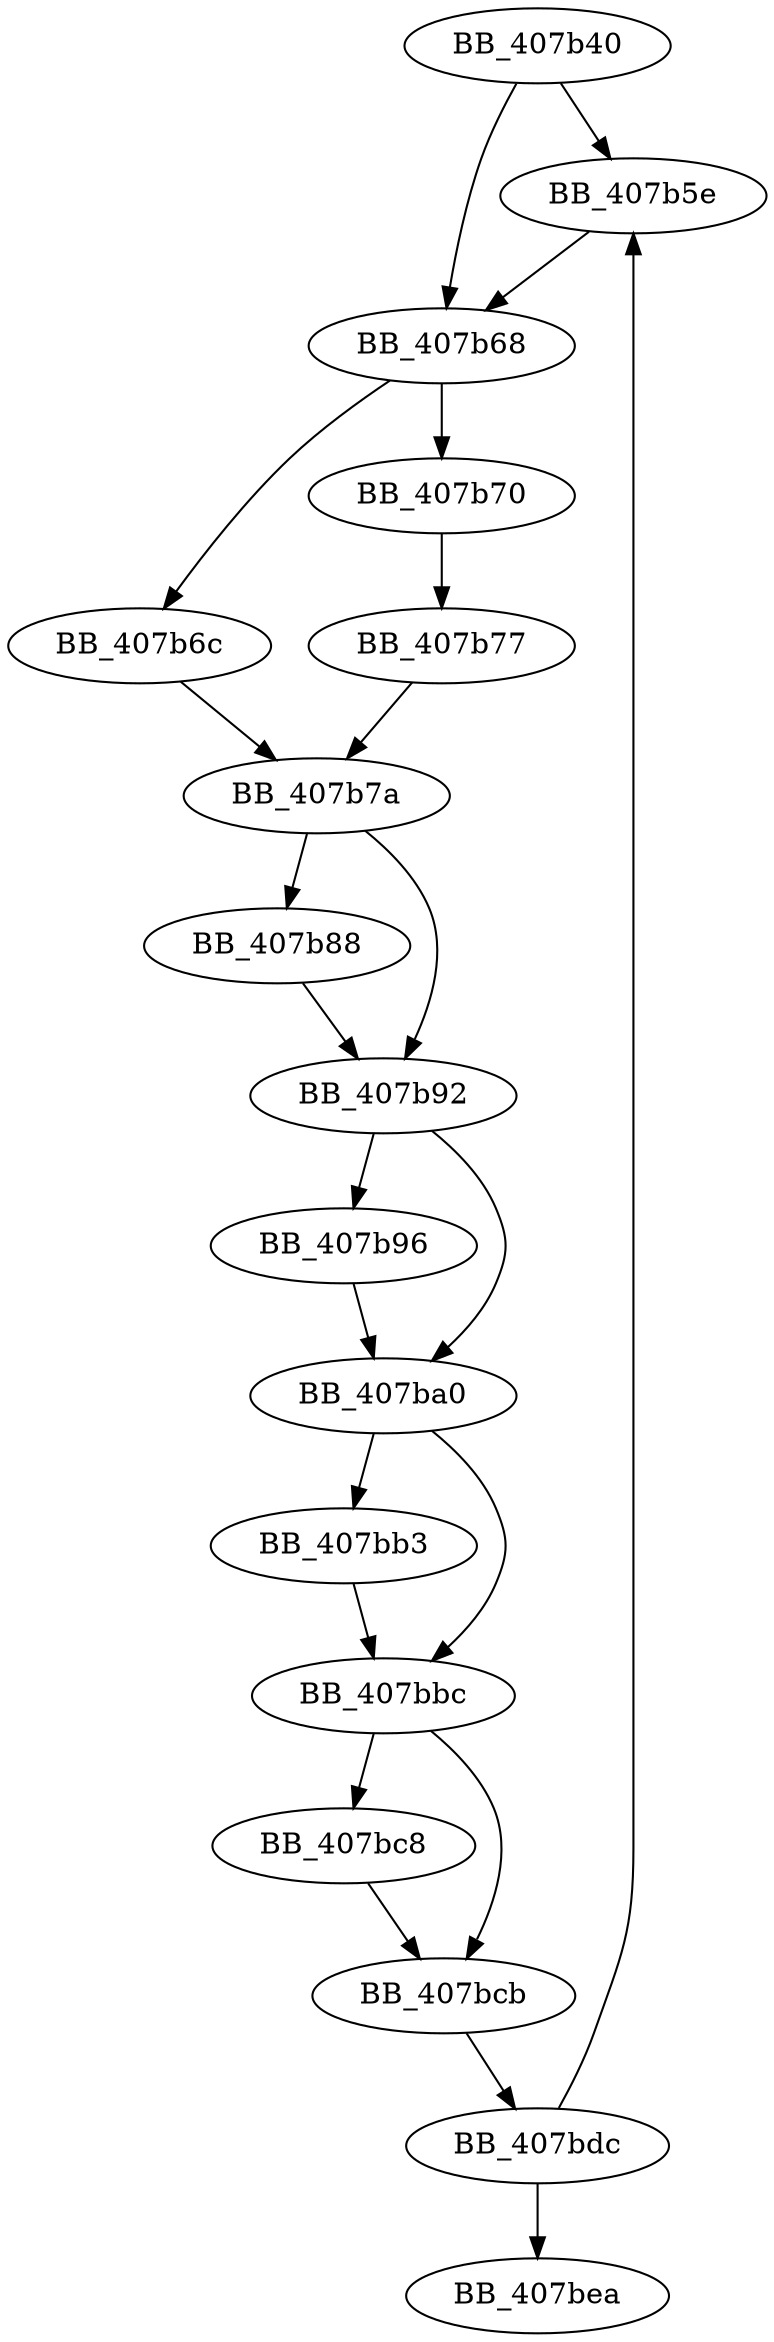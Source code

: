 DiGraph sub_407B40{
BB_407b40->BB_407b5e
BB_407b40->BB_407b68
BB_407b5e->BB_407b68
BB_407b68->BB_407b6c
BB_407b68->BB_407b70
BB_407b6c->BB_407b7a
BB_407b70->BB_407b77
BB_407b77->BB_407b7a
BB_407b7a->BB_407b88
BB_407b7a->BB_407b92
BB_407b88->BB_407b92
BB_407b92->BB_407b96
BB_407b92->BB_407ba0
BB_407b96->BB_407ba0
BB_407ba0->BB_407bb3
BB_407ba0->BB_407bbc
BB_407bb3->BB_407bbc
BB_407bbc->BB_407bc8
BB_407bbc->BB_407bcb
BB_407bc8->BB_407bcb
BB_407bcb->BB_407bdc
BB_407bdc->BB_407b5e
BB_407bdc->BB_407bea
}
